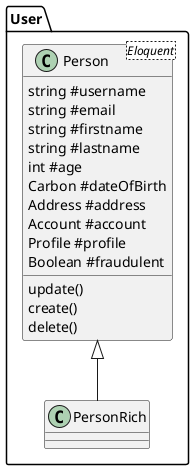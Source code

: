 {
  "sha1": "fxawskvses4l9pscowyldsbxkcu5q5n",
  "insertion": {
    "when": "2024-06-01T09:03:06.835Z",
    "user": "plantuml@gmail.com"
  }
}
@startuml
namespace User {
    class Person <Eloquent> {
        string #username
        string #email
        string #firstname
        string #lastname
        int #age
        Carbon #dateOfBirth
        Address #address
        Account #account
        Profile #profile
        Boolean #fraudulent

        update()
        create()
        delete()
    }
    
    class PersonRich extends Person
}
@enduml
